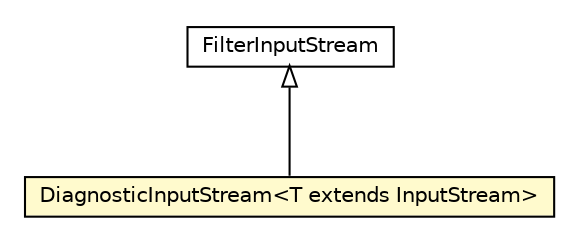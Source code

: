 #!/usr/local/bin/dot
#
# Class diagram 
# Generated by UMLGraph version 5.1 (http://www.umlgraph.org/)
#

digraph G {
	edge [fontname="Helvetica",fontsize=10,labelfontname="Helvetica",labelfontsize=10];
	node [fontname="Helvetica",fontsize=10,shape=plaintext];
	nodesep=0.25;
	ranksep=0.5;
	// com.gc.iotools.stream.is.inspection.DiagnosticInputStream<T extends java.io.InputStream>
	c1336 [label=<<table title="com.gc.iotools.stream.is.inspection.DiagnosticInputStream" border="0" cellborder="1" cellspacing="0" cellpadding="2" port="p" bgcolor="lemonChiffon" href="./DiagnosticInputStream.html">
		<tr><td><table border="0" cellspacing="0" cellpadding="1">
<tr><td align="center" balign="center"> DiagnosticInputStream&lt;T extends InputStream&gt; </td></tr>
		</table></td></tr>
		</table>>, fontname="Helvetica", fontcolor="black", fontsize=10.0];
	//com.gc.iotools.stream.is.inspection.DiagnosticInputStream<T extends java.io.InputStream> extends java.io.FilterInputStream
	c1350:p -> c1336:p [dir=back,arrowtail=empty];
	// java.io.FilterInputStream
	c1350 [label=<<table title="java.io.FilterInputStream" border="0" cellborder="1" cellspacing="0" cellpadding="2" port="p" href="http://java.sun.com/j2se/1.5.0/docs/api/java/io/FilterInputStream.html">
		<tr><td><table border="0" cellspacing="0" cellpadding="1">
<tr><td align="center" balign="center"> FilterInputStream </td></tr>
		</table></td></tr>
		</table>>, fontname="Helvetica", fontcolor="black", fontsize=10.0];
}

